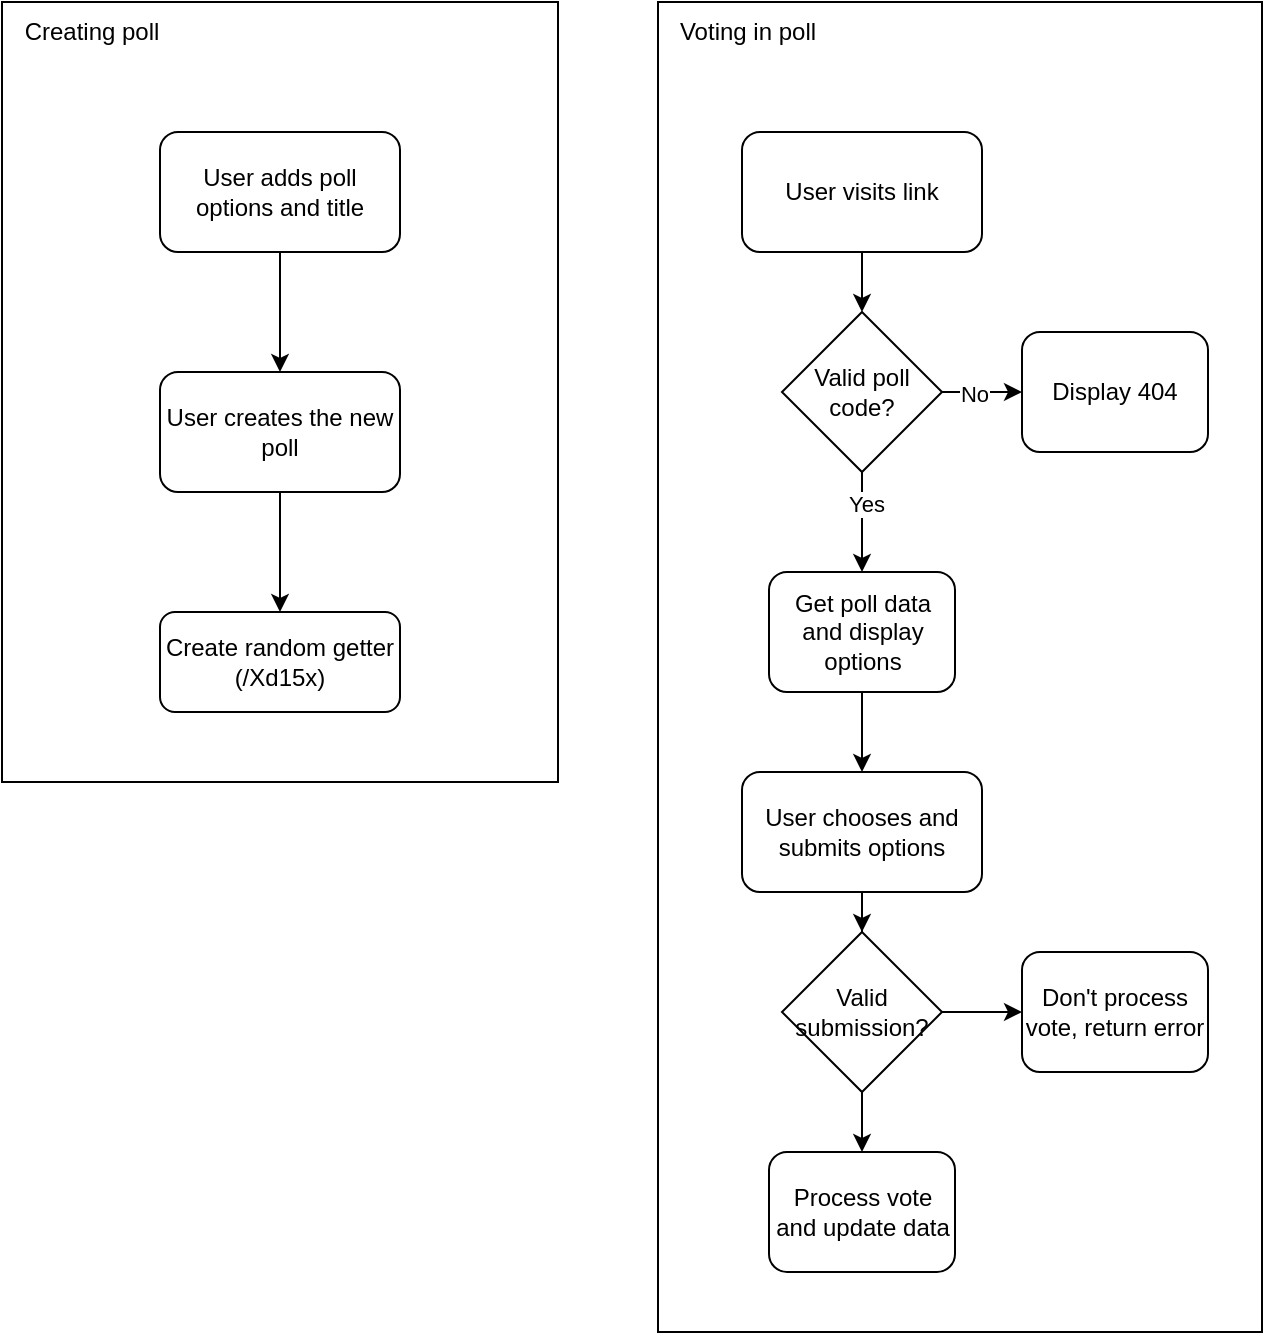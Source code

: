 <mxfile version="23.0.2" type="device">
  <diagram id="C5RBs43oDa-KdzZeNtuy" name="Page-1">
    <mxGraphModel dx="1195" dy="624" grid="1" gridSize="10" guides="1" tooltips="1" connect="1" arrows="1" fold="1" page="1" pageScale="1" pageWidth="827" pageHeight="1169" math="0" shadow="0">
      <root>
        <mxCell id="WIyWlLk6GJQsqaUBKTNV-0" />
        <mxCell id="WIyWlLk6GJQsqaUBKTNV-1" parent="WIyWlLk6GJQsqaUBKTNV-0" />
        <mxCell id="kkDb7C7t1xvJzuLGYLgh-18" value="&lt;div align=&quot;left&quot;&gt;&lt;br&gt;&lt;/div&gt;" style="rounded=0;whiteSpace=wrap;html=1;dropTarget=0;" vertex="1" parent="WIyWlLk6GJQsqaUBKTNV-1">
          <mxGeometry x="428" y="55" width="302" height="665" as="geometry" />
        </mxCell>
        <mxCell id="kkDb7C7t1xvJzuLGYLgh-15" value="&lt;div align=&quot;left&quot;&gt;&lt;br&gt;&lt;/div&gt;" style="rounded=0;whiteSpace=wrap;html=1;dropTarget=0;" vertex="1" parent="WIyWlLk6GJQsqaUBKTNV-1">
          <mxGeometry x="100" y="55" width="278" height="390" as="geometry" />
        </mxCell>
        <mxCell id="kkDb7C7t1xvJzuLGYLgh-5" style="edgeStyle=orthogonalEdgeStyle;rounded=0;orthogonalLoop=1;jettySize=auto;html=1;entryX=0.5;entryY=0;entryDx=0;entryDy=0;exitX=0.5;exitY=1;exitDx=0;exitDy=0;" edge="1" parent="WIyWlLk6GJQsqaUBKTNV-1" source="kkDb7C7t1xvJzuLGYLgh-0" target="kkDb7C7t1xvJzuLGYLgh-1">
          <mxGeometry relative="1" as="geometry" />
        </mxCell>
        <mxCell id="kkDb7C7t1xvJzuLGYLgh-0" value="User creates the new poll" style="rounded=1;whiteSpace=wrap;html=1;" vertex="1" parent="WIyWlLk6GJQsqaUBKTNV-1">
          <mxGeometry x="179" y="240" width="120" height="60" as="geometry" />
        </mxCell>
        <mxCell id="kkDb7C7t1xvJzuLGYLgh-1" value="&lt;div&gt;Create random getter&lt;/div&gt;&lt;div&gt;(/Xd15x)&lt;br&gt;&lt;/div&gt;" style="rounded=1;whiteSpace=wrap;html=1;" vertex="1" parent="WIyWlLk6GJQsqaUBKTNV-1">
          <mxGeometry x="179" y="360" width="120" height="50" as="geometry" />
        </mxCell>
        <mxCell id="kkDb7C7t1xvJzuLGYLgh-4" style="edgeStyle=orthogonalEdgeStyle;rounded=0;orthogonalLoop=1;jettySize=auto;html=1;entryX=0.5;entryY=0;entryDx=0;entryDy=0;" edge="1" parent="WIyWlLk6GJQsqaUBKTNV-1" source="kkDb7C7t1xvJzuLGYLgh-3" target="kkDb7C7t1xvJzuLGYLgh-0">
          <mxGeometry relative="1" as="geometry" />
        </mxCell>
        <mxCell id="kkDb7C7t1xvJzuLGYLgh-3" value="User adds poll options and title" style="rounded=1;whiteSpace=wrap;html=1;" vertex="1" parent="WIyWlLk6GJQsqaUBKTNV-1">
          <mxGeometry x="179" y="120" width="120" height="60" as="geometry" />
        </mxCell>
        <mxCell id="kkDb7C7t1xvJzuLGYLgh-9" style="edgeStyle=orthogonalEdgeStyle;rounded=0;orthogonalLoop=1;jettySize=auto;html=1;entryX=0.5;entryY=0;entryDx=0;entryDy=0;" edge="1" parent="WIyWlLk6GJQsqaUBKTNV-1" source="kkDb7C7t1xvJzuLGYLgh-6" target="kkDb7C7t1xvJzuLGYLgh-7">
          <mxGeometry relative="1" as="geometry" />
        </mxCell>
        <mxCell id="kkDb7C7t1xvJzuLGYLgh-6" value="User visits link" style="rounded=1;whiteSpace=wrap;html=1;" vertex="1" parent="WIyWlLk6GJQsqaUBKTNV-1">
          <mxGeometry x="470" y="120" width="120" height="60" as="geometry" />
        </mxCell>
        <mxCell id="kkDb7C7t1xvJzuLGYLgh-11" style="edgeStyle=orthogonalEdgeStyle;rounded=0;orthogonalLoop=1;jettySize=auto;html=1;entryX=0;entryY=0.5;entryDx=0;entryDy=0;" edge="1" parent="WIyWlLk6GJQsqaUBKTNV-1" source="kkDb7C7t1xvJzuLGYLgh-7" target="kkDb7C7t1xvJzuLGYLgh-10">
          <mxGeometry relative="1" as="geometry" />
        </mxCell>
        <mxCell id="kkDb7C7t1xvJzuLGYLgh-12" value="No" style="edgeLabel;html=1;align=center;verticalAlign=middle;resizable=0;points=[];" vertex="1" connectable="0" parent="kkDb7C7t1xvJzuLGYLgh-11">
          <mxGeometry x="-0.208" y="-1" relative="1" as="geometry">
            <mxPoint as="offset" />
          </mxGeometry>
        </mxCell>
        <mxCell id="kkDb7C7t1xvJzuLGYLgh-14" style="edgeStyle=orthogonalEdgeStyle;rounded=0;orthogonalLoop=1;jettySize=auto;html=1;entryX=0.5;entryY=0;entryDx=0;entryDy=0;" edge="1" parent="WIyWlLk6GJQsqaUBKTNV-1" source="kkDb7C7t1xvJzuLGYLgh-7" target="kkDb7C7t1xvJzuLGYLgh-13">
          <mxGeometry relative="1" as="geometry" />
        </mxCell>
        <mxCell id="kkDb7C7t1xvJzuLGYLgh-22" value="Yes" style="edgeLabel;html=1;align=center;verticalAlign=middle;resizable=0;points=[];" vertex="1" connectable="0" parent="kkDb7C7t1xvJzuLGYLgh-14">
          <mxGeometry x="-0.36" y="2" relative="1" as="geometry">
            <mxPoint as="offset" />
          </mxGeometry>
        </mxCell>
        <mxCell id="kkDb7C7t1xvJzuLGYLgh-7" value="Valid poll code?" style="rhombus;whiteSpace=wrap;html=1;" vertex="1" parent="WIyWlLk6GJQsqaUBKTNV-1">
          <mxGeometry x="490" y="210" width="80" height="80" as="geometry" />
        </mxCell>
        <mxCell id="kkDb7C7t1xvJzuLGYLgh-10" value="Display 404" style="rounded=1;whiteSpace=wrap;html=1;" vertex="1" parent="WIyWlLk6GJQsqaUBKTNV-1">
          <mxGeometry x="610" y="220" width="93" height="60" as="geometry" />
        </mxCell>
        <mxCell id="kkDb7C7t1xvJzuLGYLgh-24" style="edgeStyle=orthogonalEdgeStyle;rounded=0;orthogonalLoop=1;jettySize=auto;html=1;" edge="1" parent="WIyWlLk6GJQsqaUBKTNV-1" source="kkDb7C7t1xvJzuLGYLgh-13" target="kkDb7C7t1xvJzuLGYLgh-23">
          <mxGeometry relative="1" as="geometry" />
        </mxCell>
        <mxCell id="kkDb7C7t1xvJzuLGYLgh-13" value="Get poll data and display options" style="rounded=1;whiteSpace=wrap;html=1;" vertex="1" parent="WIyWlLk6GJQsqaUBKTNV-1">
          <mxGeometry x="483.5" y="340" width="93" height="60" as="geometry" />
        </mxCell>
        <mxCell id="kkDb7C7t1xvJzuLGYLgh-16" value="Creating poll" style="text;html=1;strokeColor=none;fillColor=none;align=center;verticalAlign=middle;whiteSpace=wrap;rounded=0;" vertex="1" parent="WIyWlLk6GJQsqaUBKTNV-1">
          <mxGeometry x="100" y="55" width="90" height="30" as="geometry" />
        </mxCell>
        <mxCell id="kkDb7C7t1xvJzuLGYLgh-21" value="Voting in poll" style="text;html=1;strokeColor=none;fillColor=none;align=center;verticalAlign=middle;whiteSpace=wrap;rounded=0;" vertex="1" parent="WIyWlLk6GJQsqaUBKTNV-1">
          <mxGeometry x="428" y="55" width="90" height="30" as="geometry" />
        </mxCell>
        <mxCell id="kkDb7C7t1xvJzuLGYLgh-28" style="edgeStyle=orthogonalEdgeStyle;rounded=0;orthogonalLoop=1;jettySize=auto;html=1;" edge="1" parent="WIyWlLk6GJQsqaUBKTNV-1" source="kkDb7C7t1xvJzuLGYLgh-23" target="kkDb7C7t1xvJzuLGYLgh-25">
          <mxGeometry relative="1" as="geometry" />
        </mxCell>
        <mxCell id="kkDb7C7t1xvJzuLGYLgh-23" value="User chooses and submits options" style="rounded=1;whiteSpace=wrap;html=1;" vertex="1" parent="WIyWlLk6GJQsqaUBKTNV-1">
          <mxGeometry x="470" y="440" width="120" height="60" as="geometry" />
        </mxCell>
        <mxCell id="kkDb7C7t1xvJzuLGYLgh-27" value="" style="edgeStyle=orthogonalEdgeStyle;rounded=0;orthogonalLoop=1;jettySize=auto;html=1;" edge="1" parent="WIyWlLk6GJQsqaUBKTNV-1" source="kkDb7C7t1xvJzuLGYLgh-25" target="kkDb7C7t1xvJzuLGYLgh-26">
          <mxGeometry relative="1" as="geometry" />
        </mxCell>
        <mxCell id="kkDb7C7t1xvJzuLGYLgh-30" style="edgeStyle=orthogonalEdgeStyle;rounded=0;orthogonalLoop=1;jettySize=auto;html=1;entryX=0.5;entryY=0;entryDx=0;entryDy=0;" edge="1" parent="WIyWlLk6GJQsqaUBKTNV-1" source="kkDb7C7t1xvJzuLGYLgh-25" target="kkDb7C7t1xvJzuLGYLgh-29">
          <mxGeometry relative="1" as="geometry" />
        </mxCell>
        <mxCell id="kkDb7C7t1xvJzuLGYLgh-25" value="Valid submission?" style="rhombus;whiteSpace=wrap;html=1;" vertex="1" parent="WIyWlLk6GJQsqaUBKTNV-1">
          <mxGeometry x="490" y="520" width="80" height="80" as="geometry" />
        </mxCell>
        <mxCell id="kkDb7C7t1xvJzuLGYLgh-26" value="Don&#39;t process vote, return error" style="rounded=1;whiteSpace=wrap;html=1;" vertex="1" parent="WIyWlLk6GJQsqaUBKTNV-1">
          <mxGeometry x="610" y="530" width="93" height="60" as="geometry" />
        </mxCell>
        <mxCell id="kkDb7C7t1xvJzuLGYLgh-29" value="Process vote and update data" style="rounded=1;whiteSpace=wrap;html=1;" vertex="1" parent="WIyWlLk6GJQsqaUBKTNV-1">
          <mxGeometry x="483.5" y="630" width="93" height="60" as="geometry" />
        </mxCell>
      </root>
    </mxGraphModel>
  </diagram>
</mxfile>
